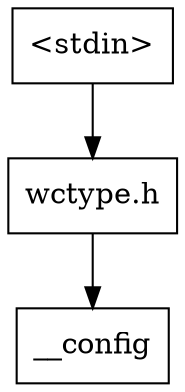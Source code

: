 digraph "dependencies" {
  header_0 [ shape="box", label="\<stdin\>" ];
  header_1 [ shape="box", label="wctype.h" ];
  header_2 [ shape="box", label="__config" ];
  header_0 -> header_1;
  header_1 -> header_2;
}